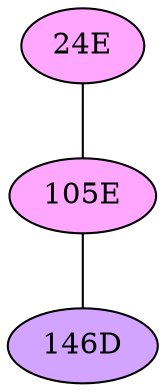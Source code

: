// The Round Table
graph {
	"24E" [fillcolor="#FFA6FF" style=radial]
	"105E" [fillcolor="#FFA6FF" style=radial]
	"24E" -- "105E" [penwidth=1]
	"105E" [fillcolor="#FFA6FF" style=radial]
	"146D" [fillcolor="#D3A4FF" style=radial]
	"105E" -- "146D" [penwidth=1]
}

